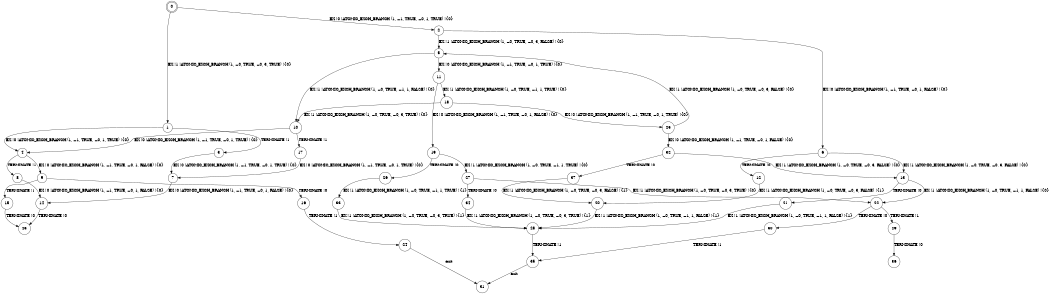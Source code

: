 digraph BCG {
size = "7, 10.5";
center = TRUE;
node [shape = circle];
0 [peripheries = 2];
0 -> 1 [label = "EX !1 !ATOMIC_EXCH_BRANCH (1, +0, TRUE, +0, 3, TRUE) !{0}"];
0 -> 2 [label = "EX !0 !ATOMIC_EXCH_BRANCH (1, +1, TRUE, +0, 1, TRUE) !{0}"];
1 -> 3 [label = "TERMINATE !1"];
1 -> 4 [label = "EX !0 !ATOMIC_EXCH_BRANCH (1, +1, TRUE, +0, 1, TRUE) !{0}"];
2 -> 5 [label = "EX !1 !ATOMIC_EXCH_BRANCH (1, +0, TRUE, +0, 3, FALSE) !{0}"];
2 -> 6 [label = "EX !0 !ATOMIC_EXCH_BRANCH (1, +1, TRUE, +0, 1, FALSE) !{0}"];
3 -> 7 [label = "EX !0 !ATOMIC_EXCH_BRANCH (1, +1, TRUE, +0, 1, TRUE) !{0}"];
4 -> 8 [label = "TERMINATE !1"];
4 -> 9 [label = "EX !0 !ATOMIC_EXCH_BRANCH (1, +1, TRUE, +0, 1, FALSE) !{0}"];
5 -> 10 [label = "EX !1 !ATOMIC_EXCH_BRANCH (1, +0, TRUE, +1, 1, FALSE) !{0}"];
5 -> 11 [label = "EX !0 !ATOMIC_EXCH_BRANCH (1, +1, TRUE, +0, 1, TRUE) !{0}"];
6 -> 12 [label = "TERMINATE !0"];
6 -> 13 [label = "EX !1 !ATOMIC_EXCH_BRANCH (1, +0, TRUE, +0, 3, FALSE) !{0}"];
7 -> 14 [label = "EX !0 !ATOMIC_EXCH_BRANCH (1, +1, TRUE, +0, 1, FALSE) !{0}"];
8 -> 14 [label = "EX !0 !ATOMIC_EXCH_BRANCH (1, +1, TRUE, +0, 1, FALSE) !{0}"];
9 -> 15 [label = "TERMINATE !1"];
9 -> 16 [label = "TERMINATE !0"];
10 -> 17 [label = "TERMINATE !1"];
10 -> 4 [label = "EX !0 !ATOMIC_EXCH_BRANCH (1, +1, TRUE, +0, 1, TRUE) !{0}"];
11 -> 18 [label = "EX !1 !ATOMIC_EXCH_BRANCH (1, +0, TRUE, +1, 1, TRUE) !{0}"];
11 -> 19 [label = "EX !0 !ATOMIC_EXCH_BRANCH (1, +1, TRUE, +0, 1, FALSE) !{0}"];
12 -> 20 [label = "EX !1 !ATOMIC_EXCH_BRANCH (1, +0, TRUE, +0, 3, FALSE) !{1}"];
13 -> 21 [label = "TERMINATE !0"];
13 -> 22 [label = "EX !1 !ATOMIC_EXCH_BRANCH (1, +0, TRUE, +1, 1, FALSE) !{0}"];
14 -> 23 [label = "TERMINATE !0"];
15 -> 23 [label = "TERMINATE !0"];
16 -> 24 [label = "TERMINATE !1"];
17 -> 7 [label = "EX !0 !ATOMIC_EXCH_BRANCH (1, +1, TRUE, +0, 1, TRUE) !{0}"];
18 -> 10 [label = "EX !1 !ATOMIC_EXCH_BRANCH (1, +0, TRUE, +0, 3, TRUE) !{0}"];
18 -> 25 [label = "EX !0 !ATOMIC_EXCH_BRANCH (1, +1, TRUE, +0, 1, TRUE) !{0}"];
19 -> 26 [label = "TERMINATE !0"];
19 -> 27 [label = "EX !1 !ATOMIC_EXCH_BRANCH (1, +0, TRUE, +1, 1, TRUE) !{0}"];
20 -> 28 [label = "EX !1 !ATOMIC_EXCH_BRANCH (1, +0, TRUE, +1, 1, FALSE) !{1}"];
21 -> 28 [label = "EX !1 !ATOMIC_EXCH_BRANCH (1, +0, TRUE, +1, 1, FALSE) !{1}"];
22 -> 29 [label = "TERMINATE !1"];
22 -> 30 [label = "TERMINATE !0"];
24 -> 31 [label = "exit"];
25 -> 5 [label = "EX !1 !ATOMIC_EXCH_BRANCH (1, +0, TRUE, +0, 3, FALSE) !{0}"];
25 -> 32 [label = "EX !0 !ATOMIC_EXCH_BRANCH (1, +1, TRUE, +0, 1, FALSE) !{0}"];
26 -> 33 [label = "EX !1 !ATOMIC_EXCH_BRANCH (1, +0, TRUE, +1, 1, TRUE) !{1}"];
27 -> 34 [label = "TERMINATE !0"];
27 -> 22 [label = "EX !1 !ATOMIC_EXCH_BRANCH (1, +0, TRUE, +0, 3, TRUE) !{0}"];
28 -> 35 [label = "TERMINATE !1"];
29 -> 36 [label = "TERMINATE !0"];
30 -> 35 [label = "TERMINATE !1"];
32 -> 37 [label = "TERMINATE !0"];
32 -> 13 [label = "EX !1 !ATOMIC_EXCH_BRANCH (1, +0, TRUE, +0, 3, FALSE) !{0}"];
33 -> 28 [label = "EX !1 !ATOMIC_EXCH_BRANCH (1, +0, TRUE, +0, 3, TRUE) !{1}"];
34 -> 28 [label = "EX !1 !ATOMIC_EXCH_BRANCH (1, +0, TRUE, +0, 3, TRUE) !{1}"];
35 -> 31 [label = "exit"];
37 -> 20 [label = "EX !1 !ATOMIC_EXCH_BRANCH (1, +0, TRUE, +0, 3, FALSE) !{1}"];
}
